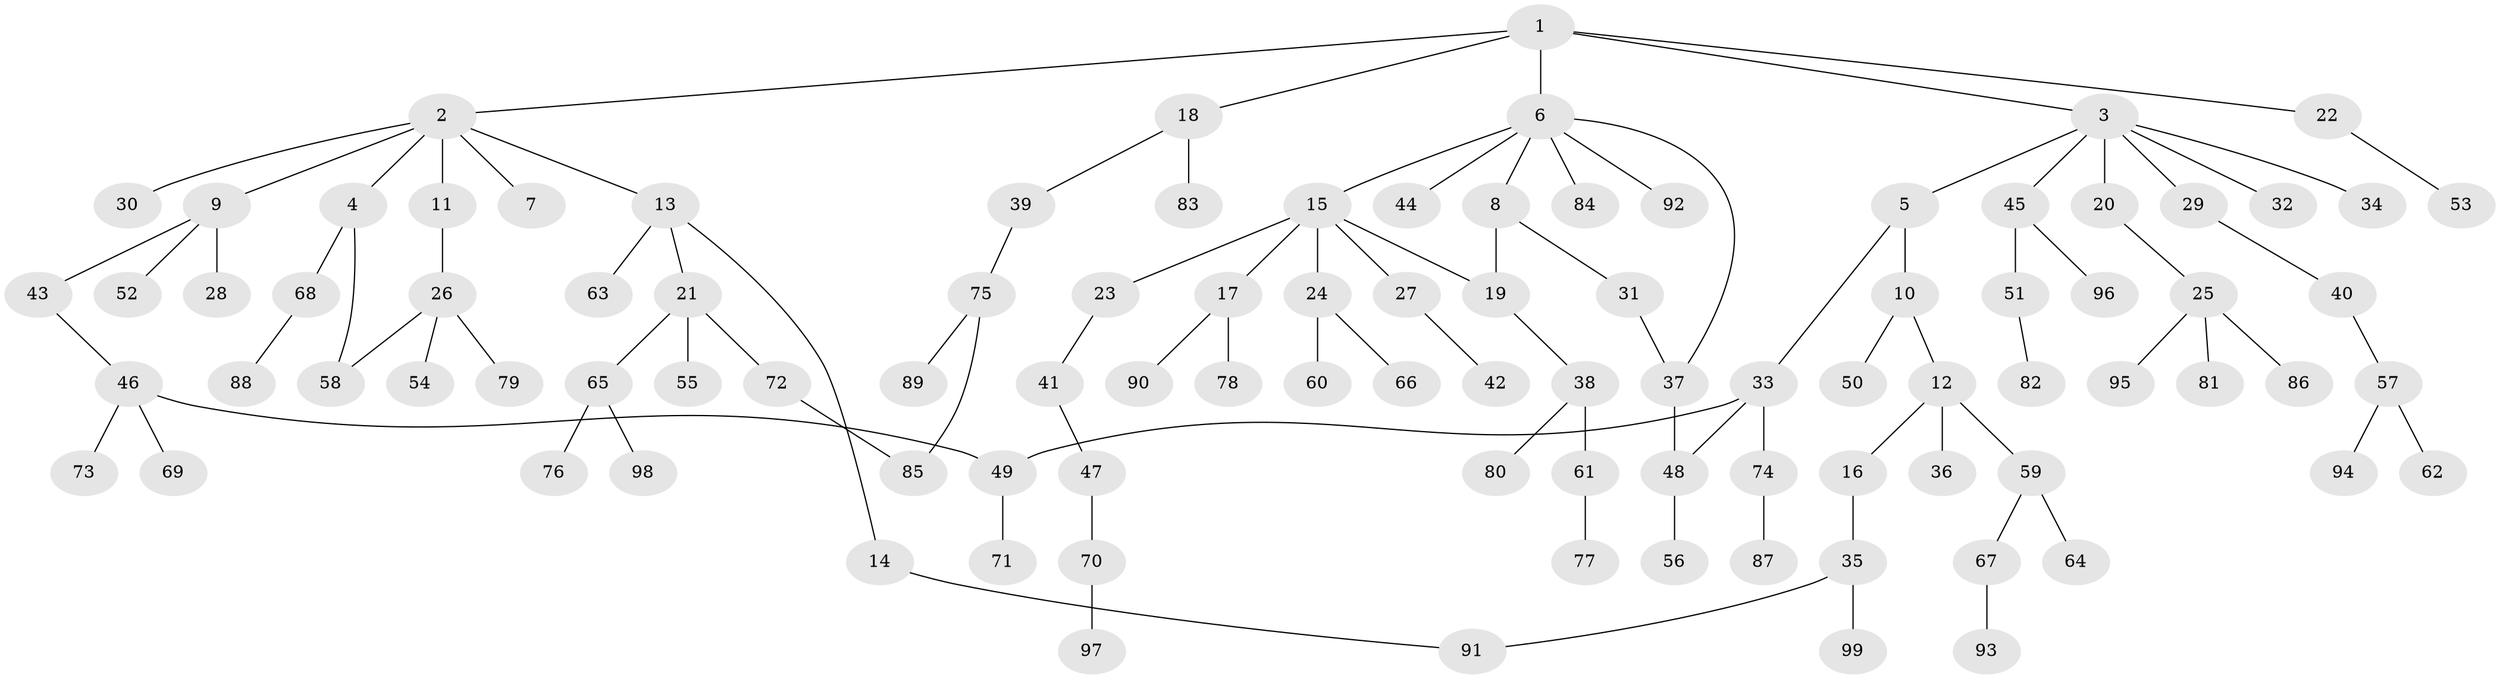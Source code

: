 // Generated by graph-tools (version 1.1) at 2025/13/03/09/25 04:13:35]
// undirected, 99 vertices, 105 edges
graph export_dot {
graph [start="1"]
  node [color=gray90,style=filled];
  1;
  2;
  3;
  4;
  5;
  6;
  7;
  8;
  9;
  10;
  11;
  12;
  13;
  14;
  15;
  16;
  17;
  18;
  19;
  20;
  21;
  22;
  23;
  24;
  25;
  26;
  27;
  28;
  29;
  30;
  31;
  32;
  33;
  34;
  35;
  36;
  37;
  38;
  39;
  40;
  41;
  42;
  43;
  44;
  45;
  46;
  47;
  48;
  49;
  50;
  51;
  52;
  53;
  54;
  55;
  56;
  57;
  58;
  59;
  60;
  61;
  62;
  63;
  64;
  65;
  66;
  67;
  68;
  69;
  70;
  71;
  72;
  73;
  74;
  75;
  76;
  77;
  78;
  79;
  80;
  81;
  82;
  83;
  84;
  85;
  86;
  87;
  88;
  89;
  90;
  91;
  92;
  93;
  94;
  95;
  96;
  97;
  98;
  99;
  1 -- 2;
  1 -- 3;
  1 -- 6;
  1 -- 18;
  1 -- 22;
  2 -- 4;
  2 -- 7;
  2 -- 9;
  2 -- 11;
  2 -- 13;
  2 -- 30;
  3 -- 5;
  3 -- 20;
  3 -- 29;
  3 -- 32;
  3 -- 34;
  3 -- 45;
  4 -- 68;
  4 -- 58;
  5 -- 10;
  5 -- 33;
  6 -- 8;
  6 -- 15;
  6 -- 37;
  6 -- 44;
  6 -- 84;
  6 -- 92;
  8 -- 31;
  8 -- 19;
  9 -- 28;
  9 -- 43;
  9 -- 52;
  10 -- 12;
  10 -- 50;
  11 -- 26;
  12 -- 16;
  12 -- 36;
  12 -- 59;
  13 -- 14;
  13 -- 21;
  13 -- 63;
  14 -- 91;
  15 -- 17;
  15 -- 19;
  15 -- 23;
  15 -- 24;
  15 -- 27;
  16 -- 35;
  17 -- 78;
  17 -- 90;
  18 -- 39;
  18 -- 83;
  19 -- 38;
  20 -- 25;
  21 -- 55;
  21 -- 65;
  21 -- 72;
  22 -- 53;
  23 -- 41;
  24 -- 60;
  24 -- 66;
  25 -- 81;
  25 -- 86;
  25 -- 95;
  26 -- 54;
  26 -- 58;
  26 -- 79;
  27 -- 42;
  29 -- 40;
  31 -- 37;
  33 -- 48;
  33 -- 74;
  33 -- 49;
  35 -- 91;
  35 -- 99;
  37 -- 48;
  38 -- 61;
  38 -- 80;
  39 -- 75;
  40 -- 57;
  41 -- 47;
  43 -- 46;
  45 -- 51;
  45 -- 96;
  46 -- 49;
  46 -- 69;
  46 -- 73;
  47 -- 70;
  48 -- 56;
  49 -- 71;
  51 -- 82;
  57 -- 62;
  57 -- 94;
  59 -- 64;
  59 -- 67;
  61 -- 77;
  65 -- 76;
  65 -- 98;
  67 -- 93;
  68 -- 88;
  70 -- 97;
  72 -- 85;
  74 -- 87;
  75 -- 89;
  75 -- 85;
}
